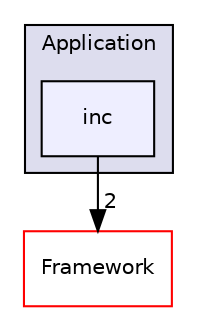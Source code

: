 digraph "C:/Users/Kojey/Desktop/NPC/NeoPixelClock_Software/Code/Libraries/NPC/Application/inc" {
  compound=true
  node [ fontsize="10", fontname="Helvetica"];
  edge [ labelfontsize="10", labelfontname="Helvetica"];
  subgraph clusterdir_f172bd7b406371541bd790cf5634c296 {
    graph [ bgcolor="#ddddee", pencolor="black", label="Application" fontname="Helvetica", fontsize="10", URL="dir_f172bd7b406371541bd790cf5634c296.html"]
  dir_07306553391a983291df5b932fefc996 [shape=box, label="inc", style="filled", fillcolor="#eeeeff", pencolor="black", URL="dir_07306553391a983291df5b932fefc996.html"];
  }
  dir_436b614f8cc32ab920269826989699d6 [shape=box label="Framework" fillcolor="white" style="filled" color="red" URL="dir_436b614f8cc32ab920269826989699d6.html"];
  dir_07306553391a983291df5b932fefc996->dir_436b614f8cc32ab920269826989699d6 [headlabel="2", labeldistance=1.5 headhref="dir_000004_000006.html"];
}
